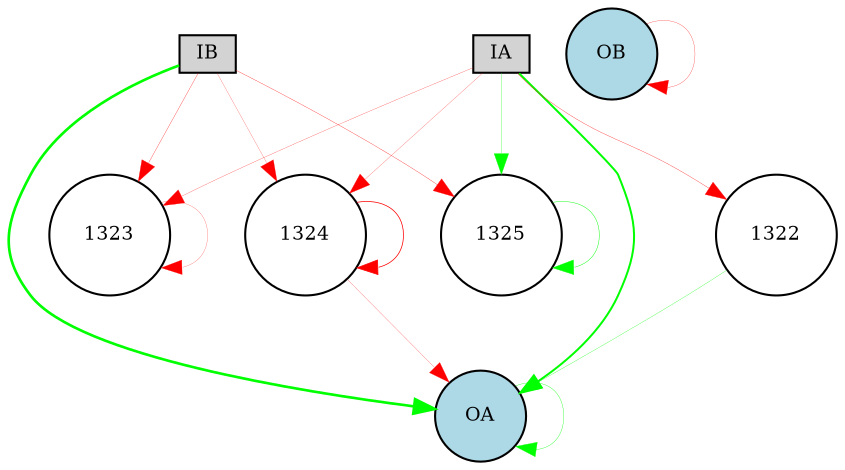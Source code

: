 digraph {
	node [fontsize=9 height=0.2 shape=circle width=0.2]
	IA [fillcolor=lightgray shape=box style=filled]
	IB [fillcolor=lightgray shape=box style=filled]
	OA [fillcolor=lightblue style=filled]
	OB [fillcolor=lightblue style=filled]
	1322 [fillcolor=white style=filled]
	1324 [fillcolor=white style=filled]
	IA -> 1322 [color=red penwidth=0.15031883212323355 style=solid]
	IA -> 1323 [color=red penwidth=0.11430958208410306 style=solid]
	IA -> 1324 [color=red penwidth=0.1 style=solid]
	IA -> 1325 [color=green penwidth=0.13897808328740224 style=solid]
	IB -> 1323 [color=red penwidth=0.14160490079688354 style=solid]
	IB -> 1324 [color=red penwidth=0.1 style=solid]
	IB -> 1325 [color=red penwidth=0.14710947115300496 style=solid]
	1322 -> OA [color=green penwidth=0.13636369717141222 style=solid]
	1324 -> OA [color=red penwidth=0.1 style=solid]
	IA -> OA [color=green penwidth=0.9593550070888349 style=solid]
	IB -> OA [color=green penwidth=1.2756276710459584 style=solid]
	OA -> OA [color=green penwidth=0.1649017963365254 style=solid]
	OB -> OB [color=red penwidth=0.12691941730909675 style=solid]
	1323 -> 1323 [color=red penwidth=0.1 style=solid]
	1324 -> 1324 [color=red penwidth=0.35487074877761526 style=solid]
	1325 -> 1325 [color=green penwidth=0.2141167326530014 style=solid]
}
